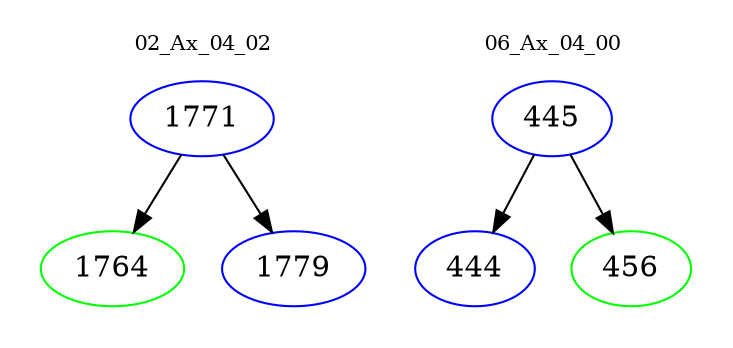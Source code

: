 digraph{
subgraph cluster_0 {
color = white
label = "02_Ax_04_02";
fontsize=10;
T0_1771 [label="1771", color="blue"]
T0_1771 -> T0_1764 [color="black"]
T0_1764 [label="1764", color="green"]
T0_1771 -> T0_1779 [color="black"]
T0_1779 [label="1779", color="blue"]
}
subgraph cluster_1 {
color = white
label = "06_Ax_04_00";
fontsize=10;
T1_445 [label="445", color="blue"]
T1_445 -> T1_444 [color="black"]
T1_444 [label="444", color="blue"]
T1_445 -> T1_456 [color="black"]
T1_456 [label="456", color="green"]
}
}
